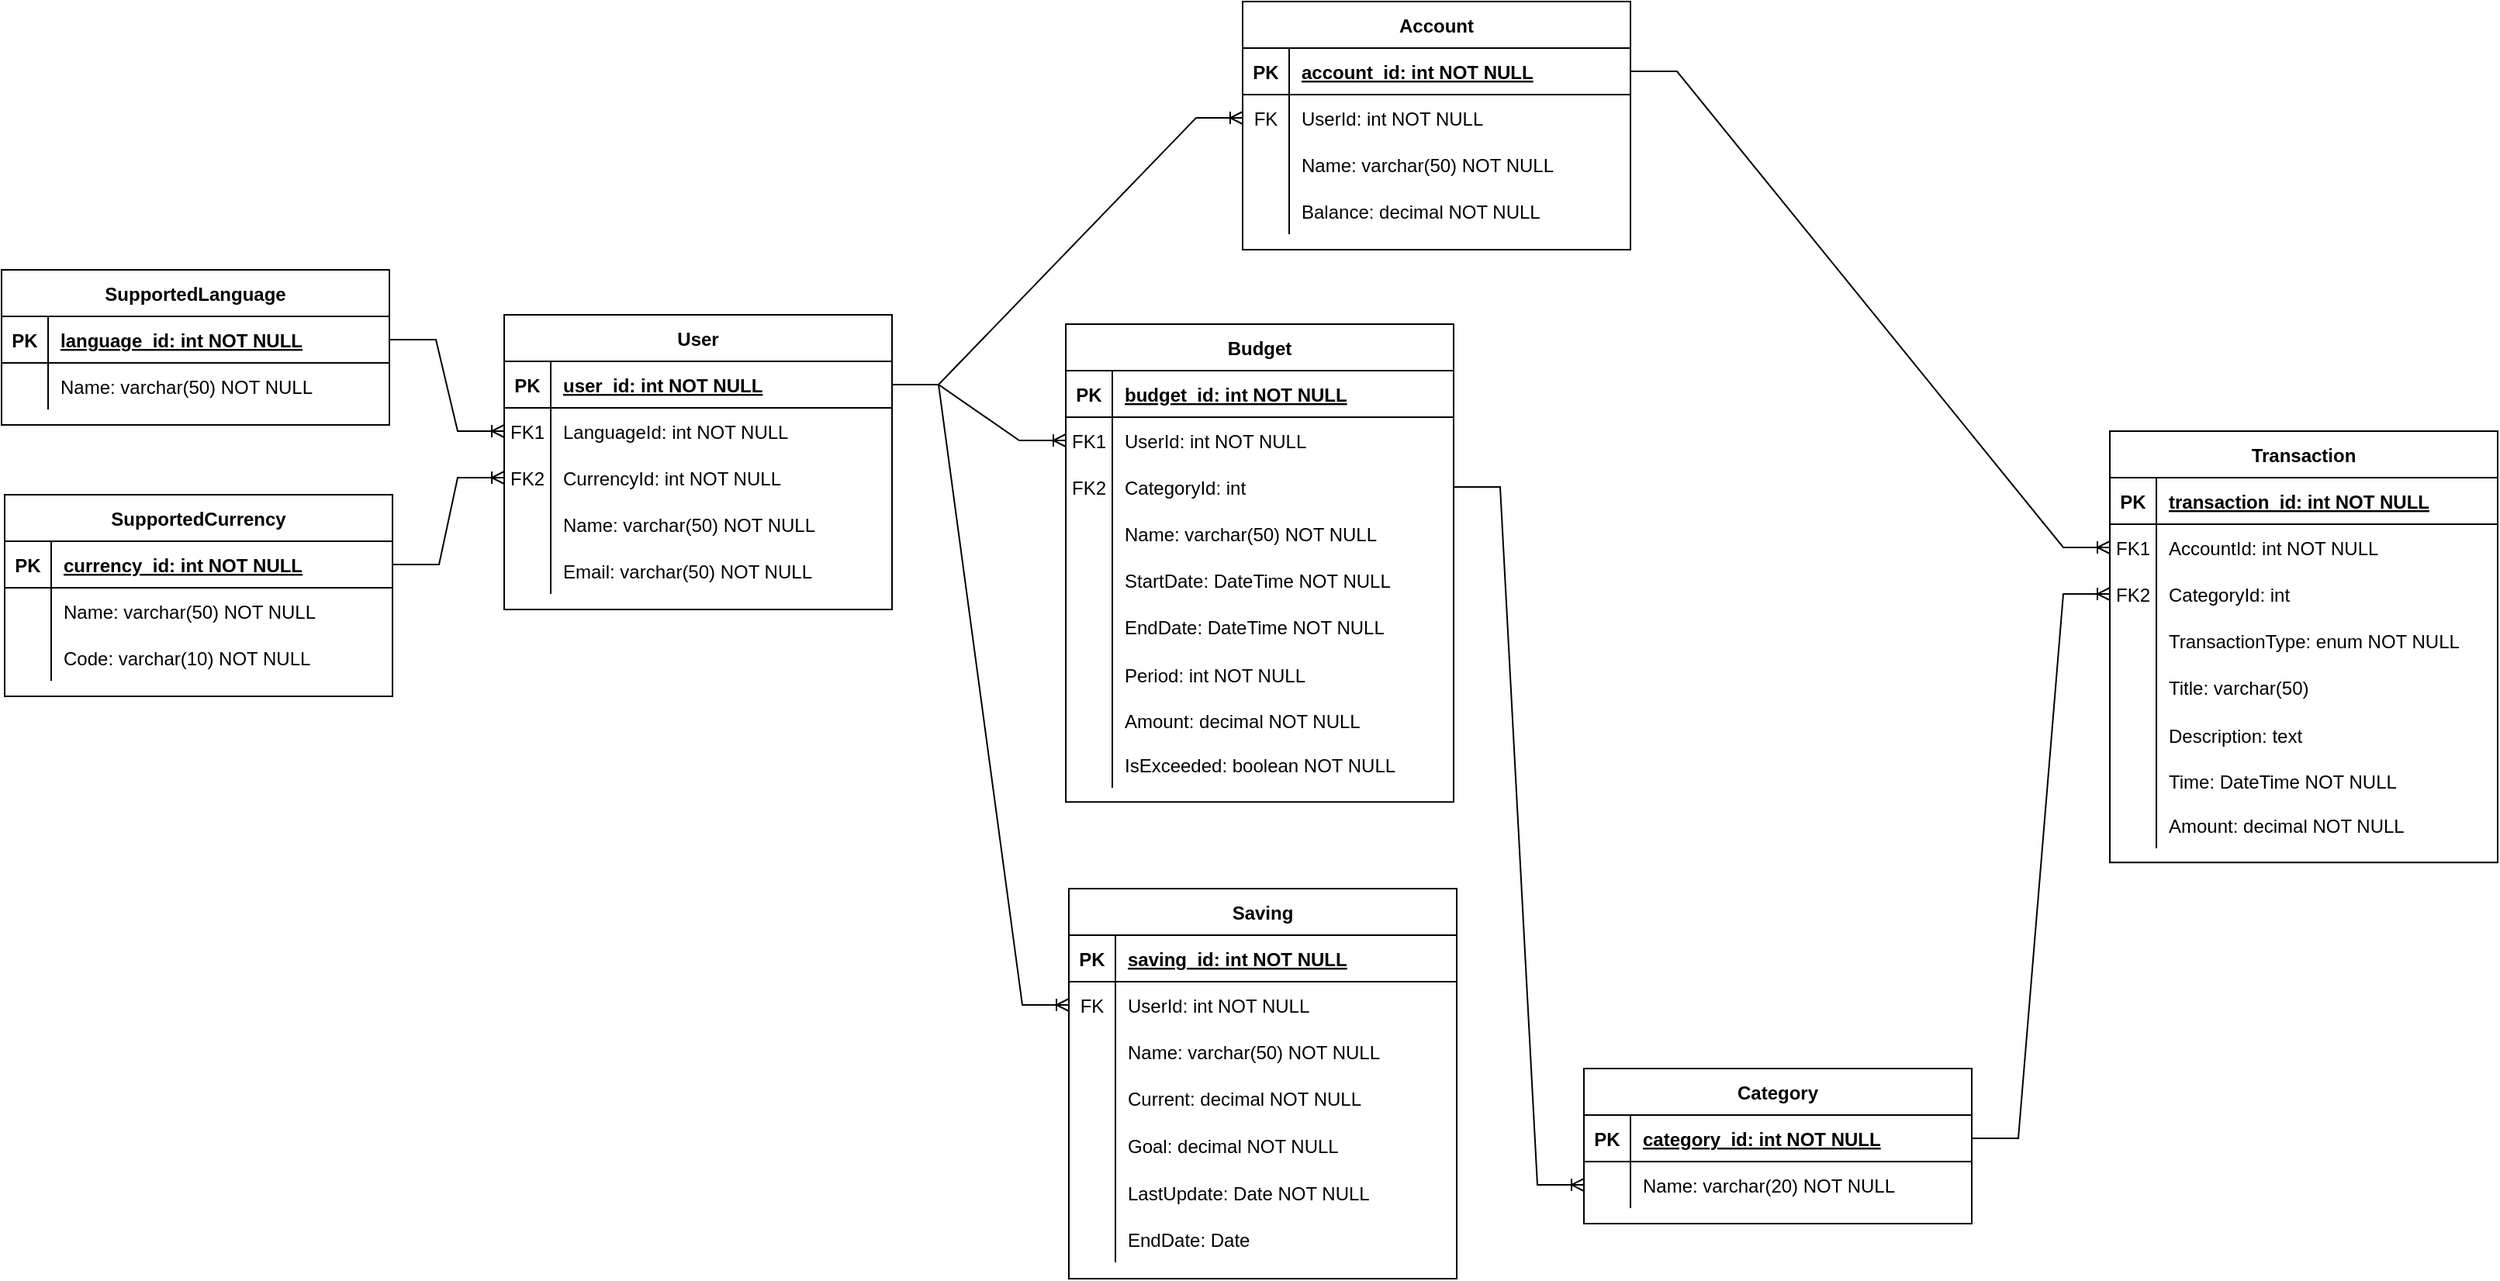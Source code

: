 <mxfile version="25.0.2">
  <diagram id="R2lEEEUBdFMjLlhIrx00" name="ERD">
    <mxGraphModel dx="2456" dy="927" grid="0" gridSize="10" guides="1" tooltips="1" connect="1" arrows="1" fold="1" page="0" pageScale="1" pageWidth="850" pageHeight="1100" math="0" shadow="0" extFonts="Permanent Marker^https://fonts.googleapis.com/css?family=Permanent+Marker">
      <root>
        <mxCell id="0" />
        <mxCell id="1" parent="0" />
        <mxCell id="yRyjpfMNInM_dpuOC9mb-2" value="User" style="shape=table;startSize=30;container=1;collapsible=1;childLayout=tableLayout;fixedRows=1;rowLines=0;fontStyle=1;align=center;resizeLast=1;" vertex="1" parent="1">
          <mxGeometry x="414" y="687" width="250" height="190" as="geometry" />
        </mxCell>
        <mxCell id="yRyjpfMNInM_dpuOC9mb-3" value="" style="shape=partialRectangle;collapsible=0;dropTarget=0;pointerEvents=0;fillColor=none;points=[[0,0.5],[1,0.5]];portConstraint=eastwest;top=0;left=0;right=0;bottom=1;" vertex="1" parent="yRyjpfMNInM_dpuOC9mb-2">
          <mxGeometry y="30" width="250" height="30" as="geometry" />
        </mxCell>
        <mxCell id="yRyjpfMNInM_dpuOC9mb-4" value="PK" style="shape=partialRectangle;overflow=hidden;connectable=0;fillColor=none;top=0;left=0;bottom=0;right=0;fontStyle=1;" vertex="1" parent="yRyjpfMNInM_dpuOC9mb-3">
          <mxGeometry width="30" height="30" as="geometry">
            <mxRectangle width="30" height="30" as="alternateBounds" />
          </mxGeometry>
        </mxCell>
        <mxCell id="yRyjpfMNInM_dpuOC9mb-5" value="user_id: int NOT NULL " style="shape=partialRectangle;overflow=hidden;connectable=0;fillColor=none;top=0;left=0;bottom=0;right=0;align=left;spacingLeft=6;fontStyle=5;" vertex="1" parent="yRyjpfMNInM_dpuOC9mb-3">
          <mxGeometry x="30" width="220" height="30" as="geometry">
            <mxRectangle width="220" height="30" as="alternateBounds" />
          </mxGeometry>
        </mxCell>
        <mxCell id="yRyjpfMNInM_dpuOC9mb-6" value="" style="shape=partialRectangle;collapsible=0;dropTarget=0;pointerEvents=0;fillColor=none;points=[[0,0.5],[1,0.5]];portConstraint=eastwest;top=0;left=0;right=0;bottom=0;" vertex="1" parent="yRyjpfMNInM_dpuOC9mb-2">
          <mxGeometry y="60" width="250" height="30" as="geometry" />
        </mxCell>
        <mxCell id="yRyjpfMNInM_dpuOC9mb-7" value="FK1" style="shape=partialRectangle;overflow=hidden;connectable=0;fillColor=none;top=0;left=0;bottom=0;right=0;" vertex="1" parent="yRyjpfMNInM_dpuOC9mb-6">
          <mxGeometry width="30" height="30" as="geometry">
            <mxRectangle width="30" height="30" as="alternateBounds" />
          </mxGeometry>
        </mxCell>
        <mxCell id="yRyjpfMNInM_dpuOC9mb-8" value="LanguageId: int NOT NULL" style="shape=partialRectangle;overflow=hidden;connectable=0;fillColor=none;top=0;left=0;bottom=0;right=0;align=left;spacingLeft=6;" vertex="1" parent="yRyjpfMNInM_dpuOC9mb-6">
          <mxGeometry x="30" width="220" height="30" as="geometry">
            <mxRectangle width="220" height="30" as="alternateBounds" />
          </mxGeometry>
        </mxCell>
        <mxCell id="yRyjpfMNInM_dpuOC9mb-45" value="" style="shape=partialRectangle;collapsible=0;dropTarget=0;pointerEvents=0;fillColor=none;points=[[0,0.5],[1,0.5]];portConstraint=eastwest;top=0;left=0;right=0;bottom=0;" vertex="1" parent="yRyjpfMNInM_dpuOC9mb-2">
          <mxGeometry y="90" width="250" height="30" as="geometry" />
        </mxCell>
        <mxCell id="yRyjpfMNInM_dpuOC9mb-46" value="FK2" style="shape=partialRectangle;overflow=hidden;connectable=0;fillColor=none;top=0;left=0;bottom=0;right=0;" vertex="1" parent="yRyjpfMNInM_dpuOC9mb-45">
          <mxGeometry width="30" height="30" as="geometry">
            <mxRectangle width="30" height="30" as="alternateBounds" />
          </mxGeometry>
        </mxCell>
        <mxCell id="yRyjpfMNInM_dpuOC9mb-47" value="CurrencyId: int NOT NULL" style="shape=partialRectangle;overflow=hidden;connectable=0;fillColor=none;top=0;left=0;bottom=0;right=0;align=left;spacingLeft=6;" vertex="1" parent="yRyjpfMNInM_dpuOC9mb-45">
          <mxGeometry x="30" width="220" height="30" as="geometry">
            <mxRectangle width="220" height="30" as="alternateBounds" />
          </mxGeometry>
        </mxCell>
        <mxCell id="yRyjpfMNInM_dpuOC9mb-48" value="" style="shape=partialRectangle;collapsible=0;dropTarget=0;pointerEvents=0;fillColor=none;points=[[0,0.5],[1,0.5]];portConstraint=eastwest;top=0;left=0;right=0;bottom=0;" vertex="1" parent="yRyjpfMNInM_dpuOC9mb-2">
          <mxGeometry y="120" width="250" height="30" as="geometry" />
        </mxCell>
        <mxCell id="yRyjpfMNInM_dpuOC9mb-49" value="" style="shape=partialRectangle;overflow=hidden;connectable=0;fillColor=none;top=0;left=0;bottom=0;right=0;" vertex="1" parent="yRyjpfMNInM_dpuOC9mb-48">
          <mxGeometry width="30" height="30" as="geometry">
            <mxRectangle width="30" height="30" as="alternateBounds" />
          </mxGeometry>
        </mxCell>
        <mxCell id="yRyjpfMNInM_dpuOC9mb-50" value="Name: varchar(50) NOT NULL" style="shape=partialRectangle;overflow=hidden;connectable=0;fillColor=none;top=0;left=0;bottom=0;right=0;align=left;spacingLeft=6;" vertex="1" parent="yRyjpfMNInM_dpuOC9mb-48">
          <mxGeometry x="30" width="220" height="30" as="geometry">
            <mxRectangle width="220" height="30" as="alternateBounds" />
          </mxGeometry>
        </mxCell>
        <mxCell id="yRyjpfMNInM_dpuOC9mb-51" value="" style="shape=partialRectangle;collapsible=0;dropTarget=0;pointerEvents=0;fillColor=none;points=[[0,0.5],[1,0.5]];portConstraint=eastwest;top=0;left=0;right=0;bottom=0;" vertex="1" parent="yRyjpfMNInM_dpuOC9mb-2">
          <mxGeometry y="150" width="250" height="30" as="geometry" />
        </mxCell>
        <mxCell id="yRyjpfMNInM_dpuOC9mb-52" value="" style="shape=partialRectangle;overflow=hidden;connectable=0;fillColor=none;top=0;left=0;bottom=0;right=0;" vertex="1" parent="yRyjpfMNInM_dpuOC9mb-51">
          <mxGeometry width="30" height="30" as="geometry">
            <mxRectangle width="30" height="30" as="alternateBounds" />
          </mxGeometry>
        </mxCell>
        <mxCell id="yRyjpfMNInM_dpuOC9mb-53" value="Email: varchar(50) NOT NULL" style="shape=partialRectangle;overflow=hidden;connectable=0;fillColor=none;top=0;left=0;bottom=0;right=0;align=left;spacingLeft=6;" vertex="1" parent="yRyjpfMNInM_dpuOC9mb-51">
          <mxGeometry x="30" width="220" height="30" as="geometry">
            <mxRectangle width="220" height="30" as="alternateBounds" />
          </mxGeometry>
        </mxCell>
        <mxCell id="yRyjpfMNInM_dpuOC9mb-57" value="Transaction" style="shape=table;startSize=30;container=1;collapsible=1;childLayout=tableLayout;fixedRows=1;rowLines=0;fontStyle=1;align=center;resizeLast=1;" vertex="1" parent="1">
          <mxGeometry x="1449" y="762" width="250" height="278.14" as="geometry" />
        </mxCell>
        <mxCell id="yRyjpfMNInM_dpuOC9mb-58" value="" style="shape=partialRectangle;collapsible=0;dropTarget=0;pointerEvents=0;fillColor=none;points=[[0,0.5],[1,0.5]];portConstraint=eastwest;top=0;left=0;right=0;bottom=1;" vertex="1" parent="yRyjpfMNInM_dpuOC9mb-57">
          <mxGeometry y="30" width="250" height="30" as="geometry" />
        </mxCell>
        <mxCell id="yRyjpfMNInM_dpuOC9mb-59" value="PK" style="shape=partialRectangle;overflow=hidden;connectable=0;fillColor=none;top=0;left=0;bottom=0;right=0;fontStyle=1;" vertex="1" parent="yRyjpfMNInM_dpuOC9mb-58">
          <mxGeometry width="30" height="30" as="geometry">
            <mxRectangle width="30" height="30" as="alternateBounds" />
          </mxGeometry>
        </mxCell>
        <mxCell id="yRyjpfMNInM_dpuOC9mb-60" value="transaction_id: int NOT NULL " style="shape=partialRectangle;overflow=hidden;connectable=0;fillColor=none;top=0;left=0;bottom=0;right=0;align=left;spacingLeft=6;fontStyle=5;" vertex="1" parent="yRyjpfMNInM_dpuOC9mb-58">
          <mxGeometry x="30" width="220" height="30" as="geometry">
            <mxRectangle width="220" height="30" as="alternateBounds" />
          </mxGeometry>
        </mxCell>
        <mxCell id="yRyjpfMNInM_dpuOC9mb-61" value="" style="shape=partialRectangle;collapsible=0;dropTarget=0;pointerEvents=0;fillColor=none;points=[[0,0.5],[1,0.5]];portConstraint=eastwest;top=0;left=0;right=0;bottom=0;" vertex="1" parent="yRyjpfMNInM_dpuOC9mb-57">
          <mxGeometry y="60" width="250" height="30" as="geometry" />
        </mxCell>
        <mxCell id="yRyjpfMNInM_dpuOC9mb-62" value="FK1" style="shape=partialRectangle;overflow=hidden;connectable=0;fillColor=none;top=0;left=0;bottom=0;right=0;" vertex="1" parent="yRyjpfMNInM_dpuOC9mb-61">
          <mxGeometry width="30" height="30" as="geometry">
            <mxRectangle width="30" height="30" as="alternateBounds" />
          </mxGeometry>
        </mxCell>
        <mxCell id="yRyjpfMNInM_dpuOC9mb-63" value="AccountId: int NOT NULL" style="shape=partialRectangle;overflow=hidden;connectable=0;fillColor=none;top=0;left=0;bottom=0;right=0;align=left;spacingLeft=6;" vertex="1" parent="yRyjpfMNInM_dpuOC9mb-61">
          <mxGeometry x="30" width="220" height="30" as="geometry">
            <mxRectangle width="220" height="30" as="alternateBounds" />
          </mxGeometry>
        </mxCell>
        <mxCell id="yRyjpfMNInM_dpuOC9mb-64" value="" style="shape=partialRectangle;collapsible=0;dropTarget=0;pointerEvents=0;fillColor=none;points=[[0,0.5],[1,0.5]];portConstraint=eastwest;top=0;left=0;right=0;bottom=0;" vertex="1" parent="yRyjpfMNInM_dpuOC9mb-57">
          <mxGeometry y="90" width="250" height="30" as="geometry" />
        </mxCell>
        <mxCell id="yRyjpfMNInM_dpuOC9mb-65" value="FK2" style="shape=partialRectangle;overflow=hidden;connectable=0;fillColor=none;top=0;left=0;bottom=0;right=0;" vertex="1" parent="yRyjpfMNInM_dpuOC9mb-64">
          <mxGeometry width="30" height="30" as="geometry">
            <mxRectangle width="30" height="30" as="alternateBounds" />
          </mxGeometry>
        </mxCell>
        <mxCell id="yRyjpfMNInM_dpuOC9mb-66" value="CategoryId: int" style="shape=partialRectangle;overflow=hidden;connectable=0;fillColor=none;top=0;left=0;bottom=0;right=0;align=left;spacingLeft=6;" vertex="1" parent="yRyjpfMNInM_dpuOC9mb-64">
          <mxGeometry x="30" width="220" height="30" as="geometry">
            <mxRectangle width="220" height="30" as="alternateBounds" />
          </mxGeometry>
        </mxCell>
        <mxCell id="yRyjpfMNInM_dpuOC9mb-67" value="" style="shape=partialRectangle;collapsible=0;dropTarget=0;pointerEvents=0;fillColor=none;points=[[0,0.5],[1,0.5]];portConstraint=eastwest;top=0;left=0;right=0;bottom=0;" vertex="1" parent="yRyjpfMNInM_dpuOC9mb-57">
          <mxGeometry y="120" width="250" height="30" as="geometry" />
        </mxCell>
        <mxCell id="yRyjpfMNInM_dpuOC9mb-68" value="" style="shape=partialRectangle;overflow=hidden;connectable=0;fillColor=none;top=0;left=0;bottom=0;right=0;" vertex="1" parent="yRyjpfMNInM_dpuOC9mb-67">
          <mxGeometry width="30" height="30" as="geometry">
            <mxRectangle width="30" height="30" as="alternateBounds" />
          </mxGeometry>
        </mxCell>
        <mxCell id="yRyjpfMNInM_dpuOC9mb-69" value="TransactionType: enum NOT NULL" style="shape=partialRectangle;overflow=hidden;connectable=0;fillColor=none;top=0;left=0;bottom=0;right=0;align=left;spacingLeft=6;" vertex="1" parent="yRyjpfMNInM_dpuOC9mb-67">
          <mxGeometry x="30" width="220" height="30" as="geometry">
            <mxRectangle width="220" height="30" as="alternateBounds" />
          </mxGeometry>
        </mxCell>
        <mxCell id="yRyjpfMNInM_dpuOC9mb-70" value="" style="shape=partialRectangle;collapsible=0;dropTarget=0;pointerEvents=0;fillColor=none;points=[[0,0.5],[1,0.5]];portConstraint=eastwest;top=0;left=0;right=0;bottom=0;" vertex="1" parent="yRyjpfMNInM_dpuOC9mb-57">
          <mxGeometry y="150" width="250" height="30" as="geometry" />
        </mxCell>
        <mxCell id="yRyjpfMNInM_dpuOC9mb-71" value="" style="shape=partialRectangle;overflow=hidden;connectable=0;fillColor=none;top=0;left=0;bottom=0;right=0;" vertex="1" parent="yRyjpfMNInM_dpuOC9mb-70">
          <mxGeometry width="30" height="30" as="geometry">
            <mxRectangle width="30" height="30" as="alternateBounds" />
          </mxGeometry>
        </mxCell>
        <mxCell id="yRyjpfMNInM_dpuOC9mb-72" value="Title: varchar(50)" style="shape=partialRectangle;overflow=hidden;connectable=0;fillColor=none;top=0;left=0;bottom=0;right=0;align=left;spacingLeft=6;" vertex="1" parent="yRyjpfMNInM_dpuOC9mb-70">
          <mxGeometry x="30" width="220" height="30" as="geometry">
            <mxRectangle width="220" height="30" as="alternateBounds" />
          </mxGeometry>
        </mxCell>
        <mxCell id="yRyjpfMNInM_dpuOC9mb-74" value="" style="shape=partialRectangle;collapsible=0;dropTarget=0;pointerEvents=0;fillColor=none;points=[[0,0.5],[1,0.5]];portConstraint=eastwest;top=0;left=0;right=0;bottom=0;" vertex="1" parent="yRyjpfMNInM_dpuOC9mb-57">
          <mxGeometry y="180" width="250" height="32" as="geometry" />
        </mxCell>
        <mxCell id="yRyjpfMNInM_dpuOC9mb-75" value="" style="shape=partialRectangle;overflow=hidden;connectable=0;fillColor=none;top=0;left=0;bottom=0;right=0;" vertex="1" parent="yRyjpfMNInM_dpuOC9mb-74">
          <mxGeometry width="30" height="32" as="geometry">
            <mxRectangle width="30" height="32" as="alternateBounds" />
          </mxGeometry>
        </mxCell>
        <mxCell id="yRyjpfMNInM_dpuOC9mb-76" value="Description: text" style="shape=partialRectangle;overflow=hidden;connectable=0;fillColor=none;top=0;left=0;bottom=0;right=0;align=left;spacingLeft=6;" vertex="1" parent="yRyjpfMNInM_dpuOC9mb-74">
          <mxGeometry x="30" width="220" height="32" as="geometry">
            <mxRectangle width="220" height="32" as="alternateBounds" />
          </mxGeometry>
        </mxCell>
        <mxCell id="yRyjpfMNInM_dpuOC9mb-77" value="" style="shape=partialRectangle;collapsible=0;dropTarget=0;pointerEvents=0;fillColor=none;points=[[0,0.5],[1,0.5]];portConstraint=eastwest;top=0;left=0;right=0;bottom=0;" vertex="1" parent="yRyjpfMNInM_dpuOC9mb-57">
          <mxGeometry y="212" width="250" height="27" as="geometry" />
        </mxCell>
        <mxCell id="yRyjpfMNInM_dpuOC9mb-78" value="" style="shape=partialRectangle;overflow=hidden;connectable=0;fillColor=none;top=0;left=0;bottom=0;right=0;" vertex="1" parent="yRyjpfMNInM_dpuOC9mb-77">
          <mxGeometry width="30" height="27" as="geometry">
            <mxRectangle width="30" height="27" as="alternateBounds" />
          </mxGeometry>
        </mxCell>
        <mxCell id="yRyjpfMNInM_dpuOC9mb-79" value="Time: DateTime NOT NULL" style="shape=partialRectangle;overflow=hidden;connectable=0;fillColor=none;top=0;left=0;bottom=0;right=0;align=left;spacingLeft=6;" vertex="1" parent="yRyjpfMNInM_dpuOC9mb-77">
          <mxGeometry x="30" width="220" height="27" as="geometry">
            <mxRectangle width="220" height="27" as="alternateBounds" />
          </mxGeometry>
        </mxCell>
        <mxCell id="yRyjpfMNInM_dpuOC9mb-80" value="" style="shape=partialRectangle;collapsible=0;dropTarget=0;pointerEvents=0;fillColor=none;points=[[0,0.5],[1,0.5]];portConstraint=eastwest;top=0;left=0;right=0;bottom=0;" vertex="1" parent="yRyjpfMNInM_dpuOC9mb-57">
          <mxGeometry y="239" width="250" height="30" as="geometry" />
        </mxCell>
        <mxCell id="yRyjpfMNInM_dpuOC9mb-81" value="" style="shape=partialRectangle;overflow=hidden;connectable=0;fillColor=none;top=0;left=0;bottom=0;right=0;" vertex="1" parent="yRyjpfMNInM_dpuOC9mb-80">
          <mxGeometry width="30" height="30" as="geometry">
            <mxRectangle width="30" height="30" as="alternateBounds" />
          </mxGeometry>
        </mxCell>
        <mxCell id="yRyjpfMNInM_dpuOC9mb-82" value="Amount: decimal NOT NULL" style="shape=partialRectangle;overflow=hidden;connectable=0;fillColor=none;top=0;left=0;bottom=0;right=0;align=left;spacingLeft=6;" vertex="1" parent="yRyjpfMNInM_dpuOC9mb-80">
          <mxGeometry x="30" width="220" height="30" as="geometry">
            <mxRectangle width="220" height="30" as="alternateBounds" />
          </mxGeometry>
        </mxCell>
        <mxCell id="yRyjpfMNInM_dpuOC9mb-83" value="SupportedLanguage" style="shape=table;startSize=30;container=1;collapsible=1;childLayout=tableLayout;fixedRows=1;rowLines=0;fontStyle=1;align=center;resizeLast=1;" vertex="1" parent="1">
          <mxGeometry x="90" y="658" width="250" height="100" as="geometry" />
        </mxCell>
        <mxCell id="yRyjpfMNInM_dpuOC9mb-84" value="" style="shape=partialRectangle;collapsible=0;dropTarget=0;pointerEvents=0;fillColor=none;points=[[0,0.5],[1,0.5]];portConstraint=eastwest;top=0;left=0;right=0;bottom=1;" vertex="1" parent="yRyjpfMNInM_dpuOC9mb-83">
          <mxGeometry y="30" width="250" height="30" as="geometry" />
        </mxCell>
        <mxCell id="yRyjpfMNInM_dpuOC9mb-85" value="PK" style="shape=partialRectangle;overflow=hidden;connectable=0;fillColor=none;top=0;left=0;bottom=0;right=0;fontStyle=1;" vertex="1" parent="yRyjpfMNInM_dpuOC9mb-84">
          <mxGeometry width="30" height="30" as="geometry">
            <mxRectangle width="30" height="30" as="alternateBounds" />
          </mxGeometry>
        </mxCell>
        <mxCell id="yRyjpfMNInM_dpuOC9mb-86" value="language_id: int NOT NULL " style="shape=partialRectangle;overflow=hidden;connectable=0;fillColor=none;top=0;left=0;bottom=0;right=0;align=left;spacingLeft=6;fontStyle=5;" vertex="1" parent="yRyjpfMNInM_dpuOC9mb-84">
          <mxGeometry x="30" width="220" height="30" as="geometry">
            <mxRectangle width="220" height="30" as="alternateBounds" />
          </mxGeometry>
        </mxCell>
        <mxCell id="yRyjpfMNInM_dpuOC9mb-87" value="" style="shape=partialRectangle;collapsible=0;dropTarget=0;pointerEvents=0;fillColor=none;points=[[0,0.5],[1,0.5]];portConstraint=eastwest;top=0;left=0;right=0;bottom=0;" vertex="1" parent="yRyjpfMNInM_dpuOC9mb-83">
          <mxGeometry y="60" width="250" height="30" as="geometry" />
        </mxCell>
        <mxCell id="yRyjpfMNInM_dpuOC9mb-88" value="" style="shape=partialRectangle;overflow=hidden;connectable=0;fillColor=none;top=0;left=0;bottom=0;right=0;" vertex="1" parent="yRyjpfMNInM_dpuOC9mb-87">
          <mxGeometry width="30" height="30" as="geometry">
            <mxRectangle width="30" height="30" as="alternateBounds" />
          </mxGeometry>
        </mxCell>
        <mxCell id="yRyjpfMNInM_dpuOC9mb-89" value="Name: varchar(50) NOT NULL" style="shape=partialRectangle;overflow=hidden;connectable=0;fillColor=none;top=0;left=0;bottom=0;right=0;align=left;spacingLeft=6;" vertex="1" parent="yRyjpfMNInM_dpuOC9mb-87">
          <mxGeometry x="30" width="220" height="30" as="geometry">
            <mxRectangle width="220" height="30" as="alternateBounds" />
          </mxGeometry>
        </mxCell>
        <mxCell id="yRyjpfMNInM_dpuOC9mb-94" value="Category" style="shape=table;startSize=30;container=1;collapsible=1;childLayout=tableLayout;fixedRows=1;rowLines=0;fontStyle=1;align=center;resizeLast=1;" vertex="1" parent="1">
          <mxGeometry x="1110" y="1173" width="250" height="100" as="geometry" />
        </mxCell>
        <mxCell id="yRyjpfMNInM_dpuOC9mb-95" value="" style="shape=partialRectangle;collapsible=0;dropTarget=0;pointerEvents=0;fillColor=none;points=[[0,0.5],[1,0.5]];portConstraint=eastwest;top=0;left=0;right=0;bottom=1;" vertex="1" parent="yRyjpfMNInM_dpuOC9mb-94">
          <mxGeometry y="30" width="250" height="30" as="geometry" />
        </mxCell>
        <mxCell id="yRyjpfMNInM_dpuOC9mb-96" value="PK" style="shape=partialRectangle;overflow=hidden;connectable=0;fillColor=none;top=0;left=0;bottom=0;right=0;fontStyle=1;" vertex="1" parent="yRyjpfMNInM_dpuOC9mb-95">
          <mxGeometry width="30" height="30" as="geometry">
            <mxRectangle width="30" height="30" as="alternateBounds" />
          </mxGeometry>
        </mxCell>
        <mxCell id="yRyjpfMNInM_dpuOC9mb-97" value="category_id: int NOT NULL " style="shape=partialRectangle;overflow=hidden;connectable=0;fillColor=none;top=0;left=0;bottom=0;right=0;align=left;spacingLeft=6;fontStyle=5;" vertex="1" parent="yRyjpfMNInM_dpuOC9mb-95">
          <mxGeometry x="30" width="220" height="30" as="geometry">
            <mxRectangle width="220" height="30" as="alternateBounds" />
          </mxGeometry>
        </mxCell>
        <mxCell id="yRyjpfMNInM_dpuOC9mb-98" value="" style="shape=partialRectangle;collapsible=0;dropTarget=0;pointerEvents=0;fillColor=none;points=[[0,0.5],[1,0.5]];portConstraint=eastwest;top=0;left=0;right=0;bottom=0;" vertex="1" parent="yRyjpfMNInM_dpuOC9mb-94">
          <mxGeometry y="60" width="250" height="30" as="geometry" />
        </mxCell>
        <mxCell id="yRyjpfMNInM_dpuOC9mb-99" value="" style="shape=partialRectangle;overflow=hidden;connectable=0;fillColor=none;top=0;left=0;bottom=0;right=0;" vertex="1" parent="yRyjpfMNInM_dpuOC9mb-98">
          <mxGeometry width="30" height="30" as="geometry">
            <mxRectangle width="30" height="30" as="alternateBounds" />
          </mxGeometry>
        </mxCell>
        <mxCell id="yRyjpfMNInM_dpuOC9mb-100" value="Name: varchar(20) NOT NULL" style="shape=partialRectangle;overflow=hidden;connectable=0;fillColor=none;top=0;left=0;bottom=0;right=0;align=left;spacingLeft=6;" vertex="1" parent="yRyjpfMNInM_dpuOC9mb-98">
          <mxGeometry x="30" width="220" height="30" as="geometry">
            <mxRectangle width="220" height="30" as="alternateBounds" />
          </mxGeometry>
        </mxCell>
        <mxCell id="yRyjpfMNInM_dpuOC9mb-108" value="SupportedCurrency" style="shape=table;startSize=30;container=1;collapsible=1;childLayout=tableLayout;fixedRows=1;rowLines=0;fontStyle=1;align=center;resizeLast=1;" vertex="1" parent="1">
          <mxGeometry x="92" y="803" width="250" height="130" as="geometry" />
        </mxCell>
        <mxCell id="yRyjpfMNInM_dpuOC9mb-109" value="" style="shape=partialRectangle;collapsible=0;dropTarget=0;pointerEvents=0;fillColor=none;points=[[0,0.5],[1,0.5]];portConstraint=eastwest;top=0;left=0;right=0;bottom=1;" vertex="1" parent="yRyjpfMNInM_dpuOC9mb-108">
          <mxGeometry y="30" width="250" height="30" as="geometry" />
        </mxCell>
        <mxCell id="yRyjpfMNInM_dpuOC9mb-110" value="PK" style="shape=partialRectangle;overflow=hidden;connectable=0;fillColor=none;top=0;left=0;bottom=0;right=0;fontStyle=1;" vertex="1" parent="yRyjpfMNInM_dpuOC9mb-109">
          <mxGeometry width="30" height="30" as="geometry">
            <mxRectangle width="30" height="30" as="alternateBounds" />
          </mxGeometry>
        </mxCell>
        <mxCell id="yRyjpfMNInM_dpuOC9mb-111" value="currency_id: int NOT NULL " style="shape=partialRectangle;overflow=hidden;connectable=0;fillColor=none;top=0;left=0;bottom=0;right=0;align=left;spacingLeft=6;fontStyle=5;" vertex="1" parent="yRyjpfMNInM_dpuOC9mb-109">
          <mxGeometry x="30" width="220" height="30" as="geometry">
            <mxRectangle width="220" height="30" as="alternateBounds" />
          </mxGeometry>
        </mxCell>
        <mxCell id="yRyjpfMNInM_dpuOC9mb-112" value="" style="shape=partialRectangle;collapsible=0;dropTarget=0;pointerEvents=0;fillColor=none;points=[[0,0.5],[1,0.5]];portConstraint=eastwest;top=0;left=0;right=0;bottom=0;" vertex="1" parent="yRyjpfMNInM_dpuOC9mb-108">
          <mxGeometry y="60" width="250" height="30" as="geometry" />
        </mxCell>
        <mxCell id="yRyjpfMNInM_dpuOC9mb-113" value="" style="shape=partialRectangle;overflow=hidden;connectable=0;fillColor=none;top=0;left=0;bottom=0;right=0;" vertex="1" parent="yRyjpfMNInM_dpuOC9mb-112">
          <mxGeometry width="30" height="30" as="geometry">
            <mxRectangle width="30" height="30" as="alternateBounds" />
          </mxGeometry>
        </mxCell>
        <mxCell id="yRyjpfMNInM_dpuOC9mb-114" value="Name: varchar(50) NOT NULL" style="shape=partialRectangle;overflow=hidden;connectable=0;fillColor=none;top=0;left=0;bottom=0;right=0;align=left;spacingLeft=6;" vertex="1" parent="yRyjpfMNInM_dpuOC9mb-112">
          <mxGeometry x="30" width="220" height="30" as="geometry">
            <mxRectangle width="220" height="30" as="alternateBounds" />
          </mxGeometry>
        </mxCell>
        <mxCell id="yRyjpfMNInM_dpuOC9mb-115" value="" style="shape=partialRectangle;collapsible=0;dropTarget=0;pointerEvents=0;fillColor=none;points=[[0,0.5],[1,0.5]];portConstraint=eastwest;top=0;left=0;right=0;bottom=0;" vertex="1" parent="yRyjpfMNInM_dpuOC9mb-108">
          <mxGeometry y="90" width="250" height="30" as="geometry" />
        </mxCell>
        <mxCell id="yRyjpfMNInM_dpuOC9mb-116" value="" style="shape=partialRectangle;overflow=hidden;connectable=0;fillColor=none;top=0;left=0;bottom=0;right=0;" vertex="1" parent="yRyjpfMNInM_dpuOC9mb-115">
          <mxGeometry width="30" height="30" as="geometry">
            <mxRectangle width="30" height="30" as="alternateBounds" />
          </mxGeometry>
        </mxCell>
        <mxCell id="yRyjpfMNInM_dpuOC9mb-117" value="Code: varchar(10) NOT NULL" style="shape=partialRectangle;overflow=hidden;connectable=0;fillColor=none;top=0;left=0;bottom=0;right=0;align=left;spacingLeft=6;" vertex="1" parent="yRyjpfMNInM_dpuOC9mb-115">
          <mxGeometry x="30" width="220" height="30" as="geometry">
            <mxRectangle width="220" height="30" as="alternateBounds" />
          </mxGeometry>
        </mxCell>
        <mxCell id="yRyjpfMNInM_dpuOC9mb-118" value="Account" style="shape=table;startSize=30;container=1;collapsible=1;childLayout=tableLayout;fixedRows=1;rowLines=0;fontStyle=1;align=center;resizeLast=1;" vertex="1" parent="1">
          <mxGeometry x="890" y="485" width="250" height="160" as="geometry" />
        </mxCell>
        <mxCell id="yRyjpfMNInM_dpuOC9mb-119" value="" style="shape=partialRectangle;collapsible=0;dropTarget=0;pointerEvents=0;fillColor=none;points=[[0,0.5],[1,0.5]];portConstraint=eastwest;top=0;left=0;right=0;bottom=1;" vertex="1" parent="yRyjpfMNInM_dpuOC9mb-118">
          <mxGeometry y="30" width="250" height="30" as="geometry" />
        </mxCell>
        <mxCell id="yRyjpfMNInM_dpuOC9mb-120" value="PK" style="shape=partialRectangle;overflow=hidden;connectable=0;fillColor=none;top=0;left=0;bottom=0;right=0;fontStyle=1;" vertex="1" parent="yRyjpfMNInM_dpuOC9mb-119">
          <mxGeometry width="30" height="30" as="geometry">
            <mxRectangle width="30" height="30" as="alternateBounds" />
          </mxGeometry>
        </mxCell>
        <mxCell id="yRyjpfMNInM_dpuOC9mb-121" value="account_id: int NOT NULL " style="shape=partialRectangle;overflow=hidden;connectable=0;fillColor=none;top=0;left=0;bottom=0;right=0;align=left;spacingLeft=6;fontStyle=5;" vertex="1" parent="yRyjpfMNInM_dpuOC9mb-119">
          <mxGeometry x="30" width="220" height="30" as="geometry">
            <mxRectangle width="220" height="30" as="alternateBounds" />
          </mxGeometry>
        </mxCell>
        <mxCell id="yRyjpfMNInM_dpuOC9mb-122" value="" style="shape=partialRectangle;collapsible=0;dropTarget=0;pointerEvents=0;fillColor=none;points=[[0,0.5],[1,0.5]];portConstraint=eastwest;top=0;left=0;right=0;bottom=0;" vertex="1" parent="yRyjpfMNInM_dpuOC9mb-118">
          <mxGeometry y="60" width="250" height="30" as="geometry" />
        </mxCell>
        <mxCell id="yRyjpfMNInM_dpuOC9mb-123" value="FK" style="shape=partialRectangle;overflow=hidden;connectable=0;fillColor=none;top=0;left=0;bottom=0;right=0;" vertex="1" parent="yRyjpfMNInM_dpuOC9mb-122">
          <mxGeometry width="30" height="30" as="geometry">
            <mxRectangle width="30" height="30" as="alternateBounds" />
          </mxGeometry>
        </mxCell>
        <mxCell id="yRyjpfMNInM_dpuOC9mb-124" value="UserId: int NOT NULL" style="shape=partialRectangle;overflow=hidden;connectable=0;fillColor=none;top=0;left=0;bottom=0;right=0;align=left;spacingLeft=6;" vertex="1" parent="yRyjpfMNInM_dpuOC9mb-122">
          <mxGeometry x="30" width="220" height="30" as="geometry">
            <mxRectangle width="220" height="30" as="alternateBounds" />
          </mxGeometry>
        </mxCell>
        <mxCell id="yRyjpfMNInM_dpuOC9mb-125" value="" style="shape=partialRectangle;collapsible=0;dropTarget=0;pointerEvents=0;fillColor=none;points=[[0,0.5],[1,0.5]];portConstraint=eastwest;top=0;left=0;right=0;bottom=0;" vertex="1" parent="yRyjpfMNInM_dpuOC9mb-118">
          <mxGeometry y="90" width="250" height="30" as="geometry" />
        </mxCell>
        <mxCell id="yRyjpfMNInM_dpuOC9mb-126" value="" style="shape=partialRectangle;overflow=hidden;connectable=0;fillColor=none;top=0;left=0;bottom=0;right=0;" vertex="1" parent="yRyjpfMNInM_dpuOC9mb-125">
          <mxGeometry width="30" height="30" as="geometry">
            <mxRectangle width="30" height="30" as="alternateBounds" />
          </mxGeometry>
        </mxCell>
        <mxCell id="yRyjpfMNInM_dpuOC9mb-127" value="Name: varchar(50) NOT NULL" style="shape=partialRectangle;overflow=hidden;connectable=0;fillColor=none;top=0;left=0;bottom=0;right=0;align=left;spacingLeft=6;" vertex="1" parent="yRyjpfMNInM_dpuOC9mb-125">
          <mxGeometry x="30" width="220" height="30" as="geometry">
            <mxRectangle width="220" height="30" as="alternateBounds" />
          </mxGeometry>
        </mxCell>
        <mxCell id="yRyjpfMNInM_dpuOC9mb-128" value="" style="shape=partialRectangle;collapsible=0;dropTarget=0;pointerEvents=0;fillColor=none;points=[[0,0.5],[1,0.5]];portConstraint=eastwest;top=0;left=0;right=0;bottom=0;" vertex="1" parent="yRyjpfMNInM_dpuOC9mb-118">
          <mxGeometry y="120" width="250" height="30" as="geometry" />
        </mxCell>
        <mxCell id="yRyjpfMNInM_dpuOC9mb-129" value="" style="shape=partialRectangle;overflow=hidden;connectable=0;fillColor=none;top=0;left=0;bottom=0;right=0;" vertex="1" parent="yRyjpfMNInM_dpuOC9mb-128">
          <mxGeometry width="30" height="30" as="geometry">
            <mxRectangle width="30" height="30" as="alternateBounds" />
          </mxGeometry>
        </mxCell>
        <mxCell id="yRyjpfMNInM_dpuOC9mb-130" value="Balance: decimal NOT NULL" style="shape=partialRectangle;overflow=hidden;connectable=0;fillColor=none;top=0;left=0;bottom=0;right=0;align=left;spacingLeft=6;" vertex="1" parent="yRyjpfMNInM_dpuOC9mb-128">
          <mxGeometry x="30" width="220" height="30" as="geometry">
            <mxRectangle width="220" height="30" as="alternateBounds" />
          </mxGeometry>
        </mxCell>
        <mxCell id="yRyjpfMNInM_dpuOC9mb-132" value="Budget" style="shape=table;startSize=30;container=1;collapsible=1;childLayout=tableLayout;fixedRows=1;rowLines=0;fontStyle=1;align=center;resizeLast=1;" vertex="1" parent="1">
          <mxGeometry x="776" y="693" width="250" height="308.14" as="geometry" />
        </mxCell>
        <mxCell id="yRyjpfMNInM_dpuOC9mb-133" value="" style="shape=partialRectangle;collapsible=0;dropTarget=0;pointerEvents=0;fillColor=none;points=[[0,0.5],[1,0.5]];portConstraint=eastwest;top=0;left=0;right=0;bottom=1;" vertex="1" parent="yRyjpfMNInM_dpuOC9mb-132">
          <mxGeometry y="30" width="250" height="30" as="geometry" />
        </mxCell>
        <mxCell id="yRyjpfMNInM_dpuOC9mb-134" value="PK" style="shape=partialRectangle;overflow=hidden;connectable=0;fillColor=none;top=0;left=0;bottom=0;right=0;fontStyle=1;" vertex="1" parent="yRyjpfMNInM_dpuOC9mb-133">
          <mxGeometry width="30" height="30" as="geometry">
            <mxRectangle width="30" height="30" as="alternateBounds" />
          </mxGeometry>
        </mxCell>
        <mxCell id="yRyjpfMNInM_dpuOC9mb-135" value="budget_id: int NOT NULL " style="shape=partialRectangle;overflow=hidden;connectable=0;fillColor=none;top=0;left=0;bottom=0;right=0;align=left;spacingLeft=6;fontStyle=5;" vertex="1" parent="yRyjpfMNInM_dpuOC9mb-133">
          <mxGeometry x="30" width="220" height="30" as="geometry">
            <mxRectangle width="220" height="30" as="alternateBounds" />
          </mxGeometry>
        </mxCell>
        <mxCell id="yRyjpfMNInM_dpuOC9mb-136" value="" style="shape=partialRectangle;collapsible=0;dropTarget=0;pointerEvents=0;fillColor=none;points=[[0,0.5],[1,0.5]];portConstraint=eastwest;top=0;left=0;right=0;bottom=0;" vertex="1" parent="yRyjpfMNInM_dpuOC9mb-132">
          <mxGeometry y="60" width="250" height="30" as="geometry" />
        </mxCell>
        <mxCell id="yRyjpfMNInM_dpuOC9mb-137" value="FK1" style="shape=partialRectangle;overflow=hidden;connectable=0;fillColor=none;top=0;left=0;bottom=0;right=0;" vertex="1" parent="yRyjpfMNInM_dpuOC9mb-136">
          <mxGeometry width="30" height="30" as="geometry">
            <mxRectangle width="30" height="30" as="alternateBounds" />
          </mxGeometry>
        </mxCell>
        <mxCell id="yRyjpfMNInM_dpuOC9mb-138" value="UserId: int NOT NULL" style="shape=partialRectangle;overflow=hidden;connectable=0;fillColor=none;top=0;left=0;bottom=0;right=0;align=left;spacingLeft=6;" vertex="1" parent="yRyjpfMNInM_dpuOC9mb-136">
          <mxGeometry x="30" width="220" height="30" as="geometry">
            <mxRectangle width="220" height="30" as="alternateBounds" />
          </mxGeometry>
        </mxCell>
        <mxCell id="yRyjpfMNInM_dpuOC9mb-139" value="" style="shape=partialRectangle;collapsible=0;dropTarget=0;pointerEvents=0;fillColor=none;points=[[0,0.5],[1,0.5]];portConstraint=eastwest;top=0;left=0;right=0;bottom=0;" vertex="1" parent="yRyjpfMNInM_dpuOC9mb-132">
          <mxGeometry y="90" width="250" height="30" as="geometry" />
        </mxCell>
        <mxCell id="yRyjpfMNInM_dpuOC9mb-140" value="FK2" style="shape=partialRectangle;overflow=hidden;connectable=0;fillColor=none;top=0;left=0;bottom=0;right=0;" vertex="1" parent="yRyjpfMNInM_dpuOC9mb-139">
          <mxGeometry width="30" height="30" as="geometry">
            <mxRectangle width="30" height="30" as="alternateBounds" />
          </mxGeometry>
        </mxCell>
        <mxCell id="yRyjpfMNInM_dpuOC9mb-141" value="CategoryId: int" style="shape=partialRectangle;overflow=hidden;connectable=0;fillColor=none;top=0;left=0;bottom=0;right=0;align=left;spacingLeft=6;" vertex="1" parent="yRyjpfMNInM_dpuOC9mb-139">
          <mxGeometry x="30" width="220" height="30" as="geometry">
            <mxRectangle width="220" height="30" as="alternateBounds" />
          </mxGeometry>
        </mxCell>
        <mxCell id="yRyjpfMNInM_dpuOC9mb-142" value="" style="shape=partialRectangle;collapsible=0;dropTarget=0;pointerEvents=0;fillColor=none;points=[[0,0.5],[1,0.5]];portConstraint=eastwest;top=0;left=0;right=0;bottom=0;" vertex="1" parent="yRyjpfMNInM_dpuOC9mb-132">
          <mxGeometry y="120" width="250" height="30" as="geometry" />
        </mxCell>
        <mxCell id="yRyjpfMNInM_dpuOC9mb-143" value="" style="shape=partialRectangle;overflow=hidden;connectable=0;fillColor=none;top=0;left=0;bottom=0;right=0;" vertex="1" parent="yRyjpfMNInM_dpuOC9mb-142">
          <mxGeometry width="30" height="30" as="geometry">
            <mxRectangle width="30" height="30" as="alternateBounds" />
          </mxGeometry>
        </mxCell>
        <mxCell id="yRyjpfMNInM_dpuOC9mb-144" value="Name: varchar(50) NOT NULL" style="shape=partialRectangle;overflow=hidden;connectable=0;fillColor=none;top=0;left=0;bottom=0;right=0;align=left;spacingLeft=6;" vertex="1" parent="yRyjpfMNInM_dpuOC9mb-142">
          <mxGeometry x="30" width="220" height="30" as="geometry">
            <mxRectangle width="220" height="30" as="alternateBounds" />
          </mxGeometry>
        </mxCell>
        <mxCell id="yRyjpfMNInM_dpuOC9mb-145" value="" style="shape=partialRectangle;collapsible=0;dropTarget=0;pointerEvents=0;fillColor=none;points=[[0,0.5],[1,0.5]];portConstraint=eastwest;top=0;left=0;right=0;bottom=0;" vertex="1" parent="yRyjpfMNInM_dpuOC9mb-132">
          <mxGeometry y="150" width="250" height="30" as="geometry" />
        </mxCell>
        <mxCell id="yRyjpfMNInM_dpuOC9mb-146" value="" style="shape=partialRectangle;overflow=hidden;connectable=0;fillColor=none;top=0;left=0;bottom=0;right=0;" vertex="1" parent="yRyjpfMNInM_dpuOC9mb-145">
          <mxGeometry width="30" height="30" as="geometry">
            <mxRectangle width="30" height="30" as="alternateBounds" />
          </mxGeometry>
        </mxCell>
        <mxCell id="yRyjpfMNInM_dpuOC9mb-147" value="StartDate: DateTime NOT NULL" style="shape=partialRectangle;overflow=hidden;connectable=0;fillColor=none;top=0;left=0;bottom=0;right=0;align=left;spacingLeft=6;" vertex="1" parent="yRyjpfMNInM_dpuOC9mb-145">
          <mxGeometry x="30" width="220" height="30" as="geometry">
            <mxRectangle width="220" height="30" as="alternateBounds" />
          </mxGeometry>
        </mxCell>
        <mxCell id="yRyjpfMNInM_dpuOC9mb-180" value="" style="shape=partialRectangle;collapsible=0;dropTarget=0;pointerEvents=0;fillColor=none;points=[[0,0.5],[1,0.5]];portConstraint=eastwest;top=0;left=0;right=0;bottom=0;" vertex="1" parent="yRyjpfMNInM_dpuOC9mb-132">
          <mxGeometry y="180" width="250" height="30" as="geometry" />
        </mxCell>
        <mxCell id="yRyjpfMNInM_dpuOC9mb-181" value="" style="shape=partialRectangle;overflow=hidden;connectable=0;fillColor=none;top=0;left=0;bottom=0;right=0;" vertex="1" parent="yRyjpfMNInM_dpuOC9mb-180">
          <mxGeometry width="30" height="30" as="geometry">
            <mxRectangle width="30" height="30" as="alternateBounds" />
          </mxGeometry>
        </mxCell>
        <mxCell id="yRyjpfMNInM_dpuOC9mb-182" value="EndDate: DateTime NOT NULL" style="shape=partialRectangle;overflow=hidden;connectable=0;fillColor=none;top=0;left=0;bottom=0;right=0;align=left;spacingLeft=6;" vertex="1" parent="yRyjpfMNInM_dpuOC9mb-180">
          <mxGeometry x="30" width="220" height="30" as="geometry">
            <mxRectangle width="220" height="30" as="alternateBounds" />
          </mxGeometry>
        </mxCell>
        <mxCell id="yRyjpfMNInM_dpuOC9mb-148" value="" style="shape=partialRectangle;collapsible=0;dropTarget=0;pointerEvents=0;fillColor=none;points=[[0,0.5],[1,0.5]];portConstraint=eastwest;top=0;left=0;right=0;bottom=0;" vertex="1" parent="yRyjpfMNInM_dpuOC9mb-132">
          <mxGeometry y="210" width="250" height="32" as="geometry" />
        </mxCell>
        <mxCell id="yRyjpfMNInM_dpuOC9mb-149" value="" style="shape=partialRectangle;overflow=hidden;connectable=0;fillColor=none;top=0;left=0;bottom=0;right=0;" vertex="1" parent="yRyjpfMNInM_dpuOC9mb-148">
          <mxGeometry width="30" height="32" as="geometry">
            <mxRectangle width="30" height="32" as="alternateBounds" />
          </mxGeometry>
        </mxCell>
        <mxCell id="yRyjpfMNInM_dpuOC9mb-150" value="Period: int NOT NULL" style="shape=partialRectangle;overflow=hidden;connectable=0;fillColor=none;top=0;left=0;bottom=0;right=0;align=left;spacingLeft=6;" vertex="1" parent="yRyjpfMNInM_dpuOC9mb-148">
          <mxGeometry x="30" width="220" height="32" as="geometry">
            <mxRectangle width="220" height="32" as="alternateBounds" />
          </mxGeometry>
        </mxCell>
        <mxCell id="yRyjpfMNInM_dpuOC9mb-151" value="" style="shape=partialRectangle;collapsible=0;dropTarget=0;pointerEvents=0;fillColor=none;points=[[0,0.5],[1,0.5]];portConstraint=eastwest;top=0;left=0;right=0;bottom=0;" vertex="1" parent="yRyjpfMNInM_dpuOC9mb-132">
          <mxGeometry y="242" width="250" height="27" as="geometry" />
        </mxCell>
        <mxCell id="yRyjpfMNInM_dpuOC9mb-152" value="" style="shape=partialRectangle;overflow=hidden;connectable=0;fillColor=none;top=0;left=0;bottom=0;right=0;" vertex="1" parent="yRyjpfMNInM_dpuOC9mb-151">
          <mxGeometry width="30" height="27" as="geometry">
            <mxRectangle width="30" height="27" as="alternateBounds" />
          </mxGeometry>
        </mxCell>
        <mxCell id="yRyjpfMNInM_dpuOC9mb-153" value="Amount: decimal NOT NULL" style="shape=partialRectangle;overflow=hidden;connectable=0;fillColor=none;top=0;left=0;bottom=0;right=0;align=left;spacingLeft=6;" vertex="1" parent="yRyjpfMNInM_dpuOC9mb-151">
          <mxGeometry x="30" width="220" height="27" as="geometry">
            <mxRectangle width="220" height="27" as="alternateBounds" />
          </mxGeometry>
        </mxCell>
        <mxCell id="yRyjpfMNInM_dpuOC9mb-154" value="" style="shape=partialRectangle;collapsible=0;dropTarget=0;pointerEvents=0;fillColor=none;points=[[0,0.5],[1,0.5]];portConstraint=eastwest;top=0;left=0;right=0;bottom=0;" vertex="1" parent="yRyjpfMNInM_dpuOC9mb-132">
          <mxGeometry y="269" width="250" height="30" as="geometry" />
        </mxCell>
        <mxCell id="yRyjpfMNInM_dpuOC9mb-155" value="" style="shape=partialRectangle;overflow=hidden;connectable=0;fillColor=none;top=0;left=0;bottom=0;right=0;" vertex="1" parent="yRyjpfMNInM_dpuOC9mb-154">
          <mxGeometry width="30" height="30" as="geometry">
            <mxRectangle width="30" height="30" as="alternateBounds" />
          </mxGeometry>
        </mxCell>
        <mxCell id="yRyjpfMNInM_dpuOC9mb-156" value="IsExceeded: boolean NOT NULL" style="shape=partialRectangle;overflow=hidden;connectable=0;fillColor=none;top=0;left=0;bottom=0;right=0;align=left;spacingLeft=6;" vertex="1" parent="yRyjpfMNInM_dpuOC9mb-154">
          <mxGeometry x="30" width="220" height="30" as="geometry">
            <mxRectangle width="220" height="30" as="alternateBounds" />
          </mxGeometry>
        </mxCell>
        <mxCell id="yRyjpfMNInM_dpuOC9mb-157" value="Saving" style="shape=table;startSize=30;container=1;collapsible=1;childLayout=tableLayout;fixedRows=1;rowLines=0;fontStyle=1;align=center;resizeLast=1;" vertex="1" parent="1">
          <mxGeometry x="778" y="1057" width="250" height="251.47" as="geometry" />
        </mxCell>
        <mxCell id="yRyjpfMNInM_dpuOC9mb-158" value="" style="shape=partialRectangle;collapsible=0;dropTarget=0;pointerEvents=0;fillColor=none;points=[[0,0.5],[1,0.5]];portConstraint=eastwest;top=0;left=0;right=0;bottom=1;" vertex="1" parent="yRyjpfMNInM_dpuOC9mb-157">
          <mxGeometry y="30" width="250" height="30" as="geometry" />
        </mxCell>
        <mxCell id="yRyjpfMNInM_dpuOC9mb-159" value="PK" style="shape=partialRectangle;overflow=hidden;connectable=0;fillColor=none;top=0;left=0;bottom=0;right=0;fontStyle=1;" vertex="1" parent="yRyjpfMNInM_dpuOC9mb-158">
          <mxGeometry width="30" height="30" as="geometry">
            <mxRectangle width="30" height="30" as="alternateBounds" />
          </mxGeometry>
        </mxCell>
        <mxCell id="yRyjpfMNInM_dpuOC9mb-160" value="saving_id: int NOT NULL " style="shape=partialRectangle;overflow=hidden;connectable=0;fillColor=none;top=0;left=0;bottom=0;right=0;align=left;spacingLeft=6;fontStyle=5;" vertex="1" parent="yRyjpfMNInM_dpuOC9mb-158">
          <mxGeometry x="30" width="220" height="30" as="geometry">
            <mxRectangle width="220" height="30" as="alternateBounds" />
          </mxGeometry>
        </mxCell>
        <mxCell id="yRyjpfMNInM_dpuOC9mb-161" value="" style="shape=partialRectangle;collapsible=0;dropTarget=0;pointerEvents=0;fillColor=none;points=[[0,0.5],[1,0.5]];portConstraint=eastwest;top=0;left=0;right=0;bottom=0;" vertex="1" parent="yRyjpfMNInM_dpuOC9mb-157">
          <mxGeometry y="60" width="250" height="30" as="geometry" />
        </mxCell>
        <mxCell id="yRyjpfMNInM_dpuOC9mb-162" value="FK" style="shape=partialRectangle;overflow=hidden;connectable=0;fillColor=none;top=0;left=0;bottom=0;right=0;" vertex="1" parent="yRyjpfMNInM_dpuOC9mb-161">
          <mxGeometry width="30" height="30" as="geometry">
            <mxRectangle width="30" height="30" as="alternateBounds" />
          </mxGeometry>
        </mxCell>
        <mxCell id="yRyjpfMNInM_dpuOC9mb-163" value="UserId: int NOT NULL" style="shape=partialRectangle;overflow=hidden;connectable=0;fillColor=none;top=0;left=0;bottom=0;right=0;align=left;spacingLeft=6;" vertex="1" parent="yRyjpfMNInM_dpuOC9mb-161">
          <mxGeometry x="30" width="220" height="30" as="geometry">
            <mxRectangle width="220" height="30" as="alternateBounds" />
          </mxGeometry>
        </mxCell>
        <mxCell id="yRyjpfMNInM_dpuOC9mb-164" value="" style="shape=partialRectangle;collapsible=0;dropTarget=0;pointerEvents=0;fillColor=none;points=[[0,0.5],[1,0.5]];portConstraint=eastwest;top=0;left=0;right=0;bottom=0;" vertex="1" parent="yRyjpfMNInM_dpuOC9mb-157">
          <mxGeometry y="90" width="250" height="30" as="geometry" />
        </mxCell>
        <mxCell id="yRyjpfMNInM_dpuOC9mb-165" value="" style="shape=partialRectangle;overflow=hidden;connectable=0;fillColor=none;top=0;left=0;bottom=0;right=0;" vertex="1" parent="yRyjpfMNInM_dpuOC9mb-164">
          <mxGeometry width="30" height="30" as="geometry">
            <mxRectangle width="30" height="30" as="alternateBounds" />
          </mxGeometry>
        </mxCell>
        <mxCell id="yRyjpfMNInM_dpuOC9mb-166" value="Name: varchar(50) NOT NULL" style="shape=partialRectangle;overflow=hidden;connectable=0;fillColor=none;top=0;left=0;bottom=0;right=0;align=left;spacingLeft=6;" vertex="1" parent="yRyjpfMNInM_dpuOC9mb-164">
          <mxGeometry x="30" width="220" height="30" as="geometry">
            <mxRectangle width="220" height="30" as="alternateBounds" />
          </mxGeometry>
        </mxCell>
        <mxCell id="yRyjpfMNInM_dpuOC9mb-167" value="" style="shape=partialRectangle;collapsible=0;dropTarget=0;pointerEvents=0;fillColor=none;points=[[0,0.5],[1,0.5]];portConstraint=eastwest;top=0;left=0;right=0;bottom=0;" vertex="1" parent="yRyjpfMNInM_dpuOC9mb-157">
          <mxGeometry y="120" width="250" height="30" as="geometry" />
        </mxCell>
        <mxCell id="yRyjpfMNInM_dpuOC9mb-168" value="" style="shape=partialRectangle;overflow=hidden;connectable=0;fillColor=none;top=0;left=0;bottom=0;right=0;" vertex="1" parent="yRyjpfMNInM_dpuOC9mb-167">
          <mxGeometry width="30" height="30" as="geometry">
            <mxRectangle width="30" height="30" as="alternateBounds" />
          </mxGeometry>
        </mxCell>
        <mxCell id="yRyjpfMNInM_dpuOC9mb-169" value="Current: decimal NOT NULL" style="shape=partialRectangle;overflow=hidden;connectable=0;fillColor=none;top=0;left=0;bottom=0;right=0;align=left;spacingLeft=6;" vertex="1" parent="yRyjpfMNInM_dpuOC9mb-167">
          <mxGeometry x="30" width="220" height="30" as="geometry">
            <mxRectangle width="220" height="30" as="alternateBounds" />
          </mxGeometry>
        </mxCell>
        <mxCell id="yRyjpfMNInM_dpuOC9mb-170" value="" style="shape=partialRectangle;collapsible=0;dropTarget=0;pointerEvents=0;fillColor=none;points=[[0,0.5],[1,0.5]];portConstraint=eastwest;top=0;left=0;right=0;bottom=0;" vertex="1" parent="yRyjpfMNInM_dpuOC9mb-157">
          <mxGeometry y="150" width="250" height="31" as="geometry" />
        </mxCell>
        <mxCell id="yRyjpfMNInM_dpuOC9mb-171" value="" style="shape=partialRectangle;overflow=hidden;connectable=0;fillColor=none;top=0;left=0;bottom=0;right=0;" vertex="1" parent="yRyjpfMNInM_dpuOC9mb-170">
          <mxGeometry width="30" height="31" as="geometry">
            <mxRectangle width="30" height="31" as="alternateBounds" />
          </mxGeometry>
        </mxCell>
        <mxCell id="yRyjpfMNInM_dpuOC9mb-172" value="Goal: decimal NOT NULL" style="shape=partialRectangle;overflow=hidden;connectable=0;fillColor=none;top=0;left=0;bottom=0;right=0;align=left;spacingLeft=6;" vertex="1" parent="yRyjpfMNInM_dpuOC9mb-170">
          <mxGeometry x="30" width="220" height="31" as="geometry">
            <mxRectangle width="220" height="31" as="alternateBounds" />
          </mxGeometry>
        </mxCell>
        <mxCell id="yRyjpfMNInM_dpuOC9mb-176" value="" style="shape=partialRectangle;collapsible=0;dropTarget=0;pointerEvents=0;fillColor=none;points=[[0,0.5],[1,0.5]];portConstraint=eastwest;top=0;left=0;right=0;bottom=0;" vertex="1" parent="yRyjpfMNInM_dpuOC9mb-157">
          <mxGeometry y="181" width="250" height="30" as="geometry" />
        </mxCell>
        <mxCell id="yRyjpfMNInM_dpuOC9mb-177" value="" style="shape=partialRectangle;overflow=hidden;connectable=0;fillColor=none;top=0;left=0;bottom=0;right=0;" vertex="1" parent="yRyjpfMNInM_dpuOC9mb-176">
          <mxGeometry width="30" height="30" as="geometry">
            <mxRectangle width="30" height="30" as="alternateBounds" />
          </mxGeometry>
        </mxCell>
        <mxCell id="yRyjpfMNInM_dpuOC9mb-178" value="LastUpdate: Date NOT NULL" style="shape=partialRectangle;overflow=hidden;connectable=0;fillColor=none;top=0;left=0;bottom=0;right=0;align=left;spacingLeft=6;" vertex="1" parent="yRyjpfMNInM_dpuOC9mb-176">
          <mxGeometry x="30" width="220" height="30" as="geometry">
            <mxRectangle width="220" height="30" as="alternateBounds" />
          </mxGeometry>
        </mxCell>
        <mxCell id="yRyjpfMNInM_dpuOC9mb-173" value="" style="shape=partialRectangle;collapsible=0;dropTarget=0;pointerEvents=0;fillColor=none;points=[[0,0.5],[1,0.5]];portConstraint=eastwest;top=0;left=0;right=0;bottom=0;" vertex="1" parent="yRyjpfMNInM_dpuOC9mb-157">
          <mxGeometry y="211" width="250" height="30" as="geometry" />
        </mxCell>
        <mxCell id="yRyjpfMNInM_dpuOC9mb-174" value="" style="shape=partialRectangle;overflow=hidden;connectable=0;fillColor=none;top=0;left=0;bottom=0;right=0;" vertex="1" parent="yRyjpfMNInM_dpuOC9mb-173">
          <mxGeometry width="30" height="30" as="geometry">
            <mxRectangle width="30" height="30" as="alternateBounds" />
          </mxGeometry>
        </mxCell>
        <mxCell id="yRyjpfMNInM_dpuOC9mb-175" value="EndDate: Date" style="shape=partialRectangle;overflow=hidden;connectable=0;fillColor=none;top=0;left=0;bottom=0;right=0;align=left;spacingLeft=6;" vertex="1" parent="yRyjpfMNInM_dpuOC9mb-173">
          <mxGeometry x="30" width="220" height="30" as="geometry">
            <mxRectangle width="220" height="30" as="alternateBounds" />
          </mxGeometry>
        </mxCell>
        <mxCell id="yRyjpfMNInM_dpuOC9mb-183" value="" style="edgeStyle=entityRelationEdgeStyle;fontSize=12;html=1;endArrow=ERoneToMany;rounded=0;exitX=1;exitY=0.5;exitDx=0;exitDy=0;entryX=0;entryY=0.5;entryDx=0;entryDy=0;" edge="1" parent="1" source="yRyjpfMNInM_dpuOC9mb-84" target="yRyjpfMNInM_dpuOC9mb-6">
          <mxGeometry width="100" height="100" relative="1" as="geometry">
            <mxPoint x="344" y="1036" as="sourcePoint" />
            <mxPoint x="444" y="936" as="targetPoint" />
          </mxGeometry>
        </mxCell>
        <mxCell id="yRyjpfMNInM_dpuOC9mb-184" value="" style="edgeStyle=entityRelationEdgeStyle;fontSize=12;html=1;endArrow=ERoneToMany;rounded=0;exitX=1;exitY=0.5;exitDx=0;exitDy=0;entryX=0;entryY=0.5;entryDx=0;entryDy=0;" edge="1" parent="1" source="yRyjpfMNInM_dpuOC9mb-109" target="yRyjpfMNInM_dpuOC9mb-45">
          <mxGeometry width="100" height="100" relative="1" as="geometry">
            <mxPoint x="364" y="1038" as="sourcePoint" />
            <mxPoint x="464" y="938" as="targetPoint" />
          </mxGeometry>
        </mxCell>
        <mxCell id="yRyjpfMNInM_dpuOC9mb-185" value="" style="edgeStyle=entityRelationEdgeStyle;fontSize=12;html=1;endArrow=ERoneToMany;rounded=0;exitX=1;exitY=0.5;exitDx=0;exitDy=0;entryX=0;entryY=0.5;entryDx=0;entryDy=0;" edge="1" parent="1" source="yRyjpfMNInM_dpuOC9mb-3" target="yRyjpfMNInM_dpuOC9mb-122">
          <mxGeometry width="100" height="100" relative="1" as="geometry">
            <mxPoint x="797" y="1023" as="sourcePoint" />
            <mxPoint x="897" y="923" as="targetPoint" />
          </mxGeometry>
        </mxCell>
        <mxCell id="yRyjpfMNInM_dpuOC9mb-186" value="" style="edgeStyle=entityRelationEdgeStyle;fontSize=12;html=1;endArrow=ERoneToMany;rounded=0;entryX=0;entryY=0.5;entryDx=0;entryDy=0;exitX=1;exitY=0.5;exitDx=0;exitDy=0;" edge="1" parent="1" source="yRyjpfMNInM_dpuOC9mb-119" target="yRyjpfMNInM_dpuOC9mb-61">
          <mxGeometry width="100" height="100" relative="1" as="geometry">
            <mxPoint x="888" y="1000" as="sourcePoint" />
            <mxPoint x="988" y="900" as="targetPoint" />
          </mxGeometry>
        </mxCell>
        <mxCell id="yRyjpfMNInM_dpuOC9mb-190" value="" style="edgeStyle=entityRelationEdgeStyle;fontSize=12;html=1;endArrow=ERoneToMany;rounded=0;entryX=0;entryY=0.5;entryDx=0;entryDy=0;exitX=1;exitY=0.5;exitDx=0;exitDy=0;" edge="1" parent="1" source="yRyjpfMNInM_dpuOC9mb-95" target="yRyjpfMNInM_dpuOC9mb-64">
          <mxGeometry width="100" height="100" relative="1" as="geometry">
            <mxPoint x="1421" y="1389" as="sourcePoint" />
            <mxPoint x="1521" y="1289" as="targetPoint" />
          </mxGeometry>
        </mxCell>
        <mxCell id="yRyjpfMNInM_dpuOC9mb-191" value="" style="edgeStyle=entityRelationEdgeStyle;fontSize=12;html=1;endArrow=ERoneToMany;rounded=0;exitX=1;exitY=0.5;exitDx=0;exitDy=0;entryX=0;entryY=0.5;entryDx=0;entryDy=0;" edge="1" parent="1" source="yRyjpfMNInM_dpuOC9mb-3" target="yRyjpfMNInM_dpuOC9mb-136">
          <mxGeometry width="100" height="100" relative="1" as="geometry">
            <mxPoint x="711" y="954" as="sourcePoint" />
            <mxPoint x="761" y="810" as="targetPoint" />
          </mxGeometry>
        </mxCell>
        <mxCell id="yRyjpfMNInM_dpuOC9mb-192" value="" style="edgeStyle=entityRelationEdgeStyle;fontSize=12;html=1;endArrow=ERoneToMany;rounded=0;exitX=1;exitY=0.5;exitDx=0;exitDy=0;entryX=0;entryY=0.5;entryDx=0;entryDy=0;" edge="1" parent="1" source="yRyjpfMNInM_dpuOC9mb-3" target="yRyjpfMNInM_dpuOC9mb-161">
          <mxGeometry width="100" height="100" relative="1" as="geometry">
            <mxPoint x="404" y="1200" as="sourcePoint" />
            <mxPoint x="727" y="1131" as="targetPoint" />
          </mxGeometry>
        </mxCell>
        <mxCell id="yRyjpfMNInM_dpuOC9mb-194" value="" style="edgeStyle=entityRelationEdgeStyle;fontSize=12;html=1;endArrow=ERoneToMany;rounded=0;entryX=0;entryY=0.5;entryDx=0;entryDy=0;exitX=1;exitY=0.5;exitDx=0;exitDy=0;" edge="1" parent="1" source="yRyjpfMNInM_dpuOC9mb-139" target="yRyjpfMNInM_dpuOC9mb-98">
          <mxGeometry width="100" height="100" relative="1" as="geometry">
            <mxPoint x="1091" y="1037" as="sourcePoint" />
            <mxPoint x="1191" y="937" as="targetPoint" />
          </mxGeometry>
        </mxCell>
      </root>
    </mxGraphModel>
  </diagram>
</mxfile>
